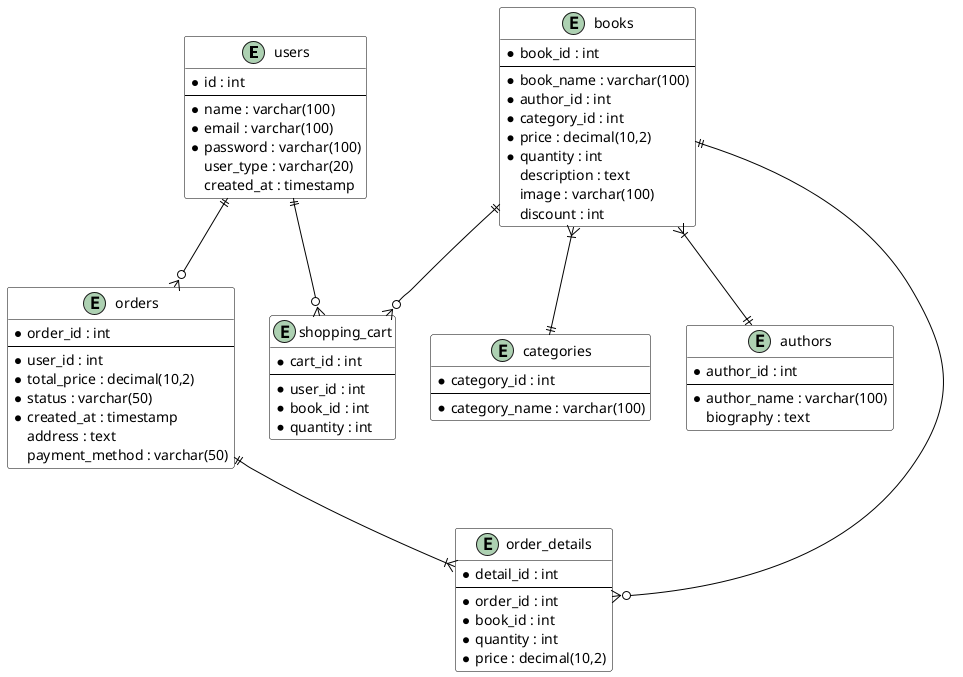 @startuml BookShop Database Diagram

' Стиль для таблиц
skinparam class {
    BackgroundColor White
    BorderColor Black
    ArrowColor Black
}

entity "users" as users {
    * id : int
    --
    * name : varchar(100)
    * email : varchar(100)
    * password : varchar(100)
    user_type : varchar(20)
    created_at : timestamp
}

entity "books" as books {
    * book_id : int
    --
    * book_name : varchar(100)
    * author_id : int
    * category_id : int
    * price : decimal(10,2)
    * quantity : int
    description : text
    image : varchar(100)
    discount : int
}

entity "categories" as categories {
    * category_id : int
    --
    * category_name : varchar(100)
}

entity "authors" as authors {
    * author_id : int
    --
    * author_name : varchar(100)
    biography : text
}

entity "orders" as orders {
    * order_id : int
    --
    * user_id : int
    * total_price : decimal(10,2)
    * status : varchar(50)
    * created_at : timestamp
    address : text
    payment_method : varchar(50)
}

entity "order_details" as order_details {
    * detail_id : int
    --
    * order_id : int
    * book_id : int
    * quantity : int
    * price : decimal(10,2)
}

entity "shopping_cart" as cart {
    * cart_id : int
    --
    * user_id : int
    * book_id : int
    * quantity : int
}

' Связи между таблицами
users ||--o{ orders
users ||--o{ cart
books ||--o{ cart
books ||--o{ order_details
orders ||--|{ order_details
books }|--|| categories
books }|--|| authors

@enduml 